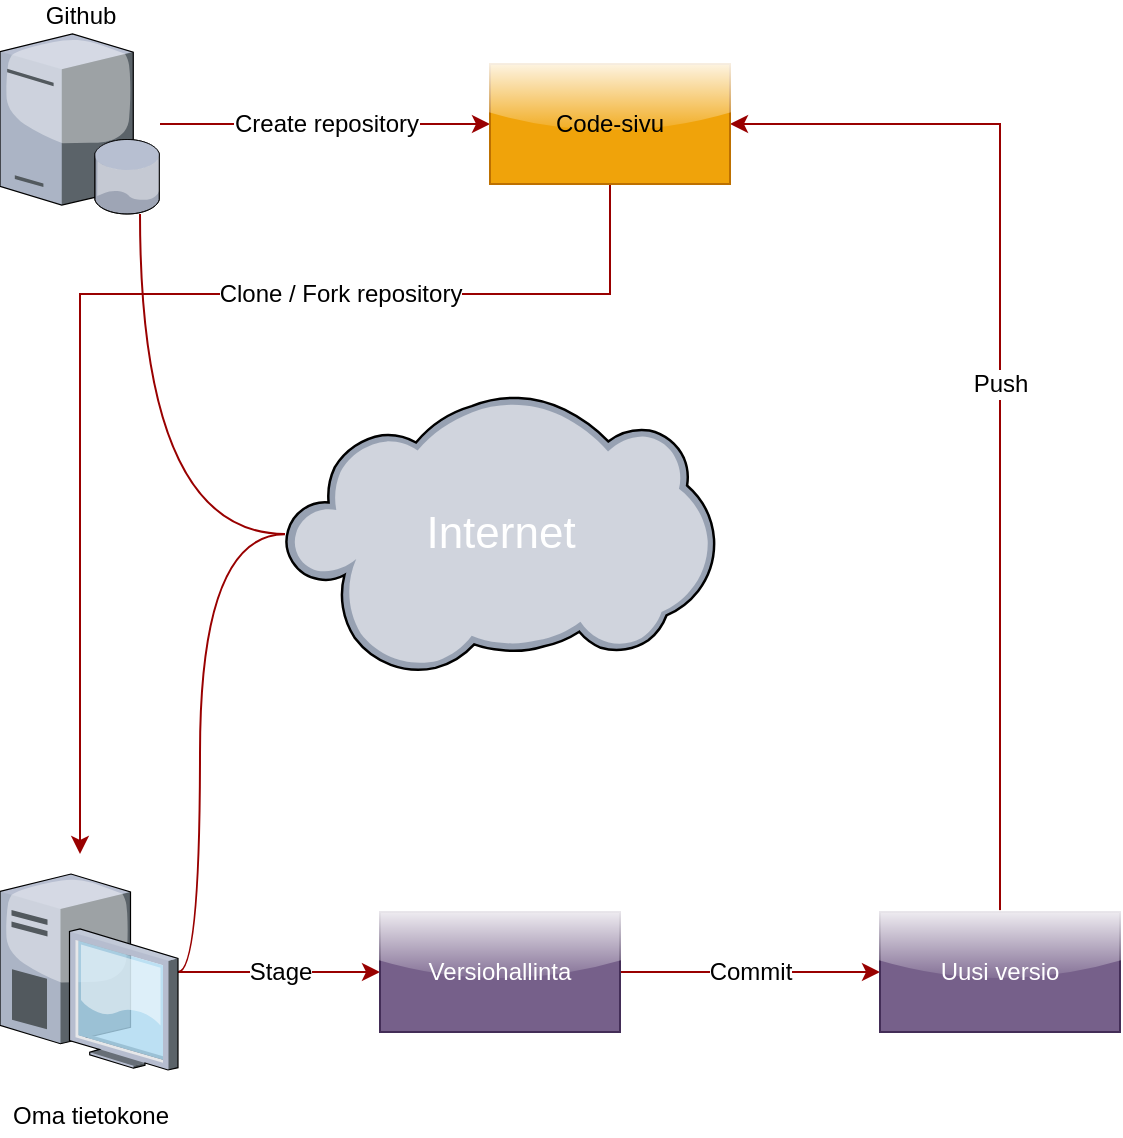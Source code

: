 <mxfile version="20.7.4" type="device"><diagram id="2g5RY4yCyZJkEwhYnbg2" name="Page-1"><mxGraphModel dx="1098" dy="828" grid="1" gridSize="10" guides="1" tooltips="1" connect="1" arrows="1" fold="1" page="1" pageScale="1" pageWidth="827" pageHeight="1169" math="0" shadow="0"><root><mxCell id="0"/><mxCell id="1" parent="0"/><mxCell id="4MTjcxKZ4U5SRKDq82x8-19" style="edgeStyle=orthogonalEdgeStyle;curved=1;orthogonalLoop=1;jettySize=auto;html=1;strokeColor=#990000;fontSize=12;endArrow=none;endFill=0;" edge="1" parent="1" source="4MTjcxKZ4U5SRKDq82x8-1" target="4MTjcxKZ4U5SRKDq82x8-6"><mxGeometry relative="1" as="geometry"><Array as="points"><mxPoint x="300" y="320"/><mxPoint x="300" y="539"/></Array></mxGeometry></mxCell><mxCell id="4MTjcxKZ4U5SRKDq82x8-1" value="&lt;font style=&quot;font-size: 22px;&quot;&gt;Internet&lt;/font&gt;" style="verticalLabelPosition=middle;sketch=0;aspect=fixed;html=1;verticalAlign=middle;strokeColor=#314354;align=center;outlineConnect=0;shape=mxgraph.citrix.cloud;labelPosition=center;fillColor=#76608A;fontColor=#ffffff;gradientColor=#76608A;" vertex="1" parent="1"><mxGeometry x="342.5" y="250" width="215" height="140.32" as="geometry"/></mxCell><mxCell id="4MTjcxKZ4U5SRKDq82x8-10" value="Create repository" style="edgeStyle=orthogonalEdgeStyle;rounded=0;orthogonalLoop=1;jettySize=auto;html=1;fontSize=12;strokeColor=#990000;" edge="1" parent="1" source="4MTjcxKZ4U5SRKDq82x8-4" target="4MTjcxKZ4U5SRKDq82x8-9"><mxGeometry relative="1" as="geometry"/></mxCell><mxCell id="4MTjcxKZ4U5SRKDq82x8-18" style="edgeStyle=orthogonalEdgeStyle;orthogonalLoop=1;jettySize=auto;html=1;strokeColor=#990000;fontSize=12;curved=1;endArrow=none;endFill=0;" edge="1" parent="1" source="4MTjcxKZ4U5SRKDq82x8-4" target="4MTjcxKZ4U5SRKDq82x8-1"><mxGeometry relative="1" as="geometry"><Array as="points"><mxPoint x="270" y="320"/></Array></mxGeometry></mxCell><mxCell id="4MTjcxKZ4U5SRKDq82x8-4" value="Github" style="verticalLabelPosition=top;sketch=0;aspect=fixed;html=1;verticalAlign=bottom;strokeColor=none;align=center;outlineConnect=0;shape=mxgraph.citrix.database_server;labelPosition=center;" vertex="1" parent="1"><mxGeometry x="200" y="70" width="80" height="90" as="geometry"/></mxCell><mxCell id="4MTjcxKZ4U5SRKDq82x8-12" value="Stage" style="edgeStyle=orthogonalEdgeStyle;rounded=0;orthogonalLoop=1;jettySize=auto;html=1;fontSize=12;strokeColor=#990000;" edge="1" parent="1" source="4MTjcxKZ4U5SRKDq82x8-6" target="4MTjcxKZ4U5SRKDq82x8-7"><mxGeometry relative="1" as="geometry"/></mxCell><mxCell id="4MTjcxKZ4U5SRKDq82x8-6" value="&lt;font style=&quot;font-size: 12px;&quot;&gt;Oma tietokone&lt;/font&gt;" style="verticalLabelPosition=bottom;sketch=0;aspect=fixed;html=1;verticalAlign=top;strokeColor=none;align=center;outlineConnect=0;shape=mxgraph.citrix.desktop;fontSize=22;" vertex="1" parent="1"><mxGeometry x="200" y="490" width="89" height="98" as="geometry"/></mxCell><mxCell id="4MTjcxKZ4U5SRKDq82x8-15" value="Commit" style="edgeStyle=orthogonalEdgeStyle;rounded=0;orthogonalLoop=1;jettySize=auto;html=1;fontSize=12;entryX=0;entryY=0.5;entryDx=0;entryDy=0;strokeColor=#990000;" edge="1" parent="1" source="4MTjcxKZ4U5SRKDq82x8-7" target="4MTjcxKZ4U5SRKDq82x8-8"><mxGeometry relative="1" as="geometry"/></mxCell><mxCell id="4MTjcxKZ4U5SRKDq82x8-7" value="Versiohallinta" style="rounded=0;whiteSpace=wrap;html=1;fontSize=12;fillColor=#76608a;fontColor=#ffffff;strokeColor=#432D57;glass=1;" vertex="1" parent="1"><mxGeometry x="390" y="509" width="120" height="60" as="geometry"/></mxCell><mxCell id="4MTjcxKZ4U5SRKDq82x8-16" value="Push" style="edgeStyle=orthogonalEdgeStyle;rounded=0;orthogonalLoop=1;jettySize=auto;html=1;fontSize=12;entryX=1;entryY=0.5;entryDx=0;entryDy=0;strokeColor=#990000;" edge="1" parent="1" source="4MTjcxKZ4U5SRKDq82x8-8" target="4MTjcxKZ4U5SRKDq82x8-9"><mxGeometry relative="1" as="geometry"><mxPoint x="700" y="429" as="targetPoint"/><Array as="points"><mxPoint x="700" y="115"/></Array></mxGeometry></mxCell><mxCell id="4MTjcxKZ4U5SRKDq82x8-8" value="Uusi versio" style="rounded=0;whiteSpace=wrap;html=1;fontSize=12;fillColor=#76608a;fontColor=#ffffff;strokeColor=#432D57;glass=1;" vertex="1" parent="1"><mxGeometry x="640" y="509" width="120" height="60" as="geometry"/></mxCell><mxCell id="4MTjcxKZ4U5SRKDq82x8-11" value="Clone / Fork repository" style="edgeStyle=orthogonalEdgeStyle;rounded=0;orthogonalLoop=1;jettySize=auto;html=1;fontSize=12;strokeColor=#990000;" edge="1" parent="1" source="4MTjcxKZ4U5SRKDq82x8-9"><mxGeometry x="-0.367" relative="1" as="geometry"><mxPoint x="240" y="480" as="targetPoint"/><Array as="points"><mxPoint x="505" y="200"/><mxPoint x="240" y="200"/></Array><mxPoint as="offset"/></mxGeometry></mxCell><mxCell id="4MTjcxKZ4U5SRKDq82x8-9" value="Code-sivu" style="rounded=0;whiteSpace=wrap;html=1;fontSize=12;fillColor=#f0a30a;fontColor=#000000;strokeColor=#BD7000;glass=1;" vertex="1" parent="1"><mxGeometry x="445" y="85" width="120" height="60" as="geometry"/></mxCell></root></mxGraphModel></diagram></mxfile>